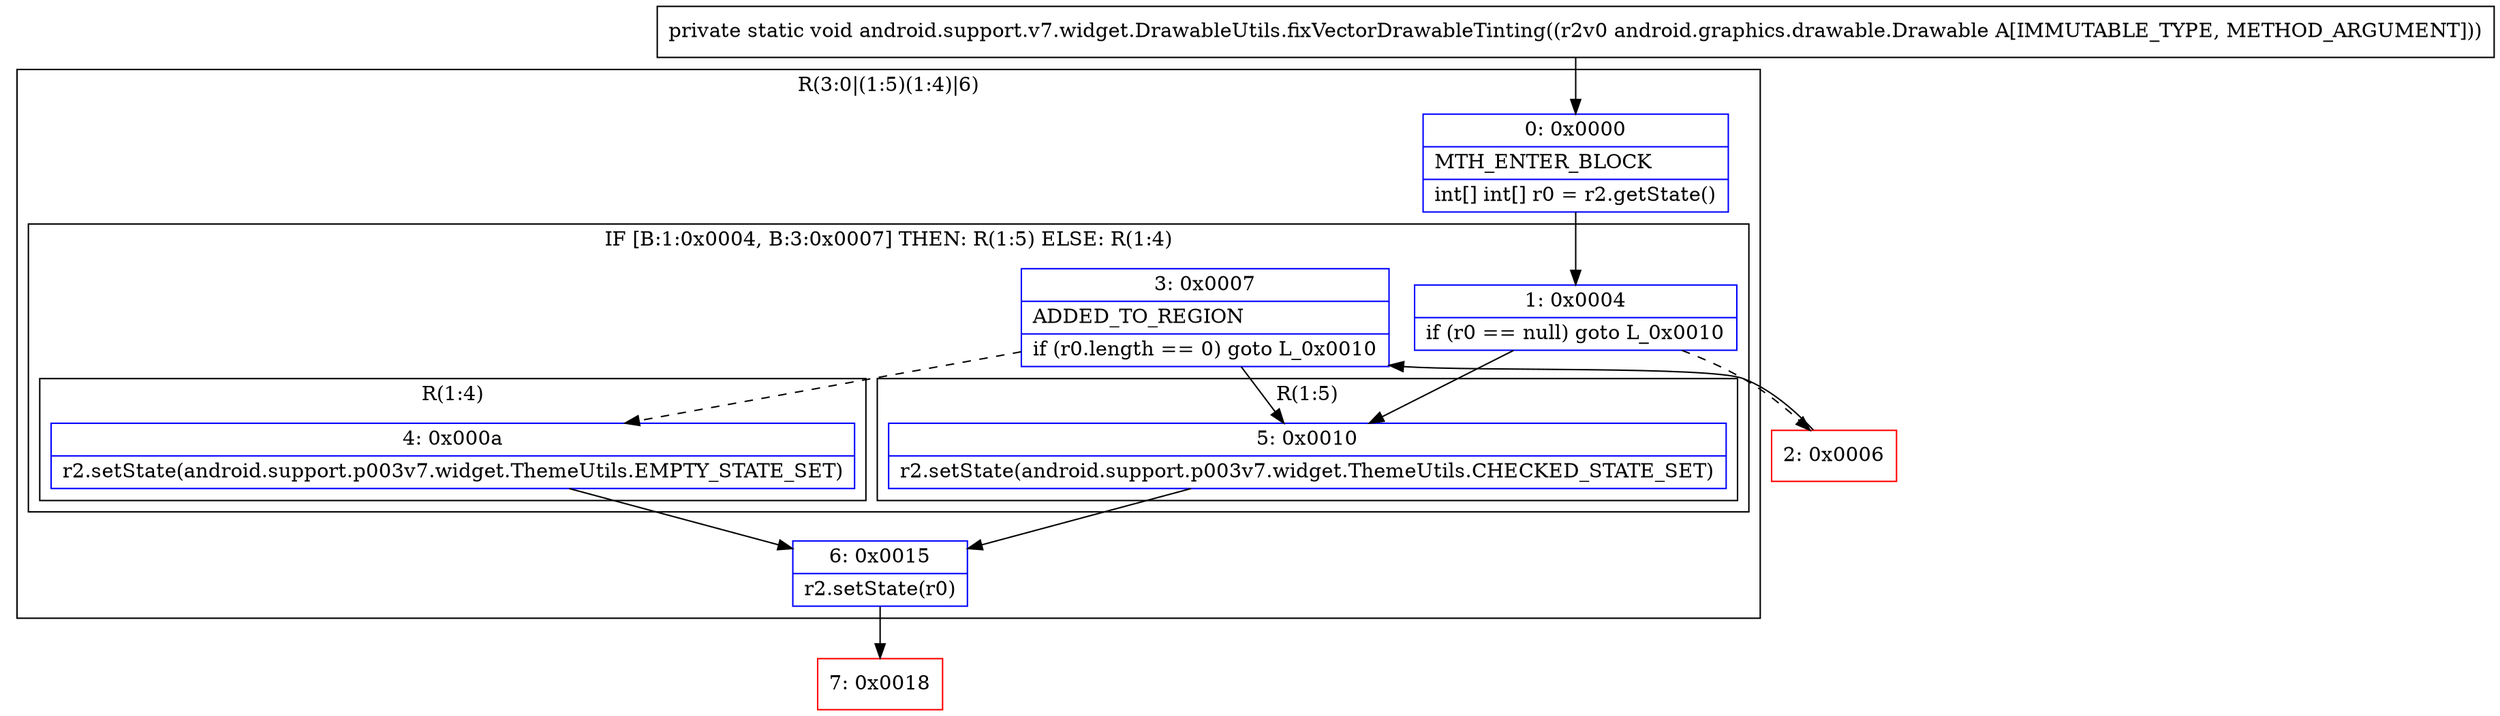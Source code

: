 digraph "CFG forandroid.support.v7.widget.DrawableUtils.fixVectorDrawableTinting(Landroid\/graphics\/drawable\/Drawable;)V" {
subgraph cluster_Region_1352829397 {
label = "R(3:0|(1:5)(1:4)|6)";
node [shape=record,color=blue];
Node_0 [shape=record,label="{0\:\ 0x0000|MTH_ENTER_BLOCK\l|int[] int[] r0 = r2.getState()\l}"];
subgraph cluster_IfRegion_310579924 {
label = "IF [B:1:0x0004, B:3:0x0007] THEN: R(1:5) ELSE: R(1:4)";
node [shape=record,color=blue];
Node_1 [shape=record,label="{1\:\ 0x0004|if (r0 == null) goto L_0x0010\l}"];
Node_3 [shape=record,label="{3\:\ 0x0007|ADDED_TO_REGION\l|if (r0.length == 0) goto L_0x0010\l}"];
subgraph cluster_Region_885123782 {
label = "R(1:5)";
node [shape=record,color=blue];
Node_5 [shape=record,label="{5\:\ 0x0010|r2.setState(android.support.p003v7.widget.ThemeUtils.CHECKED_STATE_SET)\l}"];
}
subgraph cluster_Region_1116932508 {
label = "R(1:4)";
node [shape=record,color=blue];
Node_4 [shape=record,label="{4\:\ 0x000a|r2.setState(android.support.p003v7.widget.ThemeUtils.EMPTY_STATE_SET)\l}"];
}
}
Node_6 [shape=record,label="{6\:\ 0x0015|r2.setState(r0)\l}"];
}
Node_2 [shape=record,color=red,label="{2\:\ 0x0006}"];
Node_7 [shape=record,color=red,label="{7\:\ 0x0018}"];
MethodNode[shape=record,label="{private static void android.support.v7.widget.DrawableUtils.fixVectorDrawableTinting((r2v0 android.graphics.drawable.Drawable A[IMMUTABLE_TYPE, METHOD_ARGUMENT])) }"];
MethodNode -> Node_0;
Node_0 -> Node_1;
Node_1 -> Node_2[style=dashed];
Node_1 -> Node_5;
Node_3 -> Node_4[style=dashed];
Node_3 -> Node_5;
Node_5 -> Node_6;
Node_4 -> Node_6;
Node_6 -> Node_7;
Node_2 -> Node_3;
}

